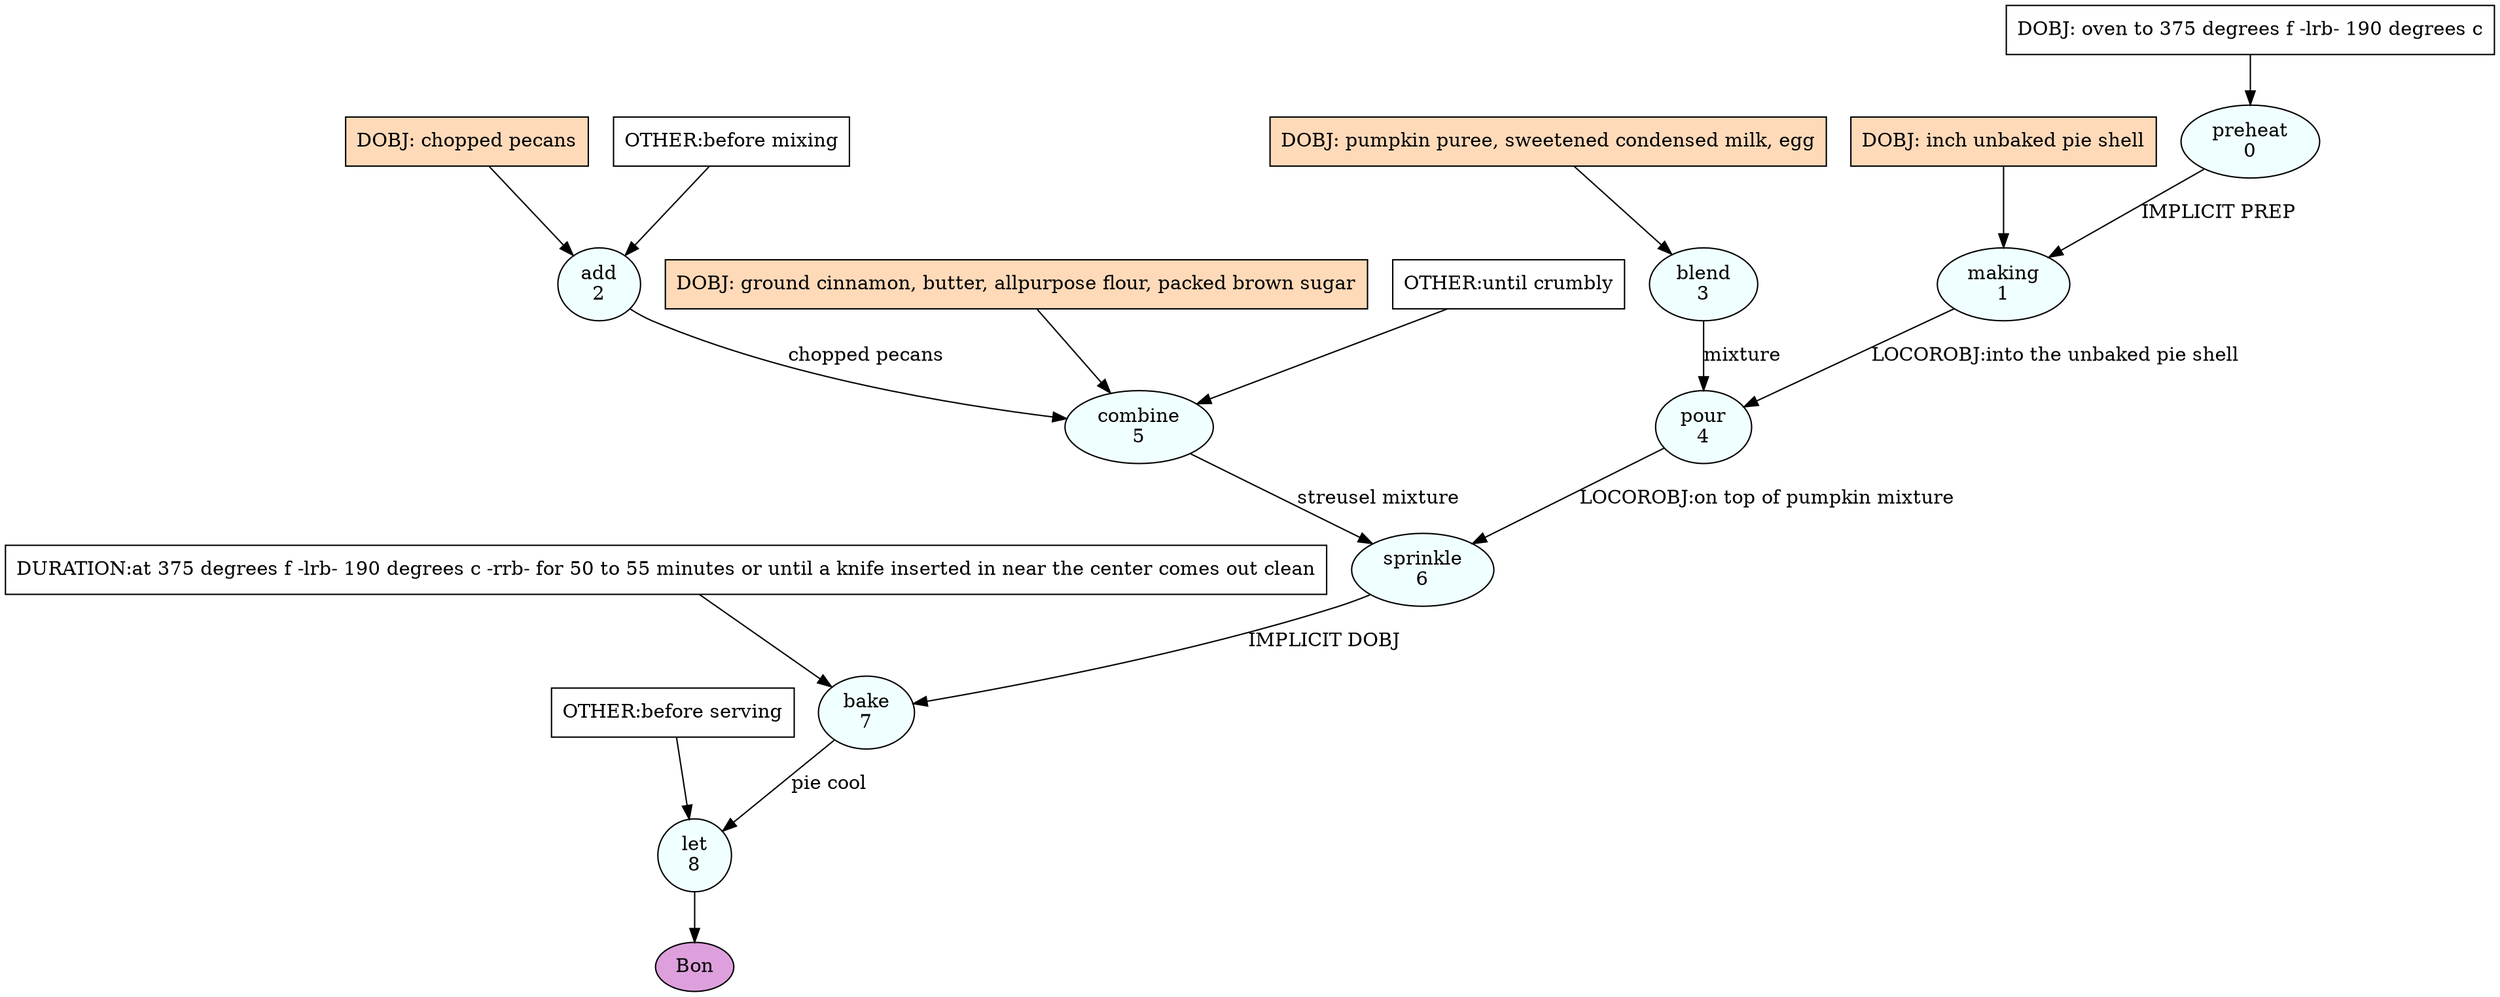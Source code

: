 digraph recipe {
E0[label="preheat
0", shape=oval, style=filled, fillcolor=azure]
E1[label="making
1", shape=oval, style=filled, fillcolor=azure]
E2[label="add
2", shape=oval, style=filled, fillcolor=azure]
E3[label="blend
3", shape=oval, style=filled, fillcolor=azure]
E4[label="pour
4", shape=oval, style=filled, fillcolor=azure]
E5[label="combine
5", shape=oval, style=filled, fillcolor=azure]
E6[label="sprinkle
6", shape=oval, style=filled, fillcolor=azure]
E7[label="bake
7", shape=oval, style=filled, fillcolor=azure]
E8[label="let
8", shape=oval, style=filled, fillcolor=azure]
D2[label="DOBJ: chopped pecans", shape=box, style=filled, fillcolor=peachpuff]
D2 -> E2
P2_0[label="OTHER:before mixing", shape=box, style=filled, fillcolor=white]
P2_0 -> E2
D0[label="DOBJ: oven to 375 degrees f -lrb- 190 degrees c", shape=box, style=filled, fillcolor=white]
D0 -> E0
D3[label="DOBJ: pumpkin puree, sweetened condensed milk, egg", shape=box, style=filled, fillcolor=peachpuff]
D3 -> E3
D1_ing[label="DOBJ: inch unbaked pie shell", shape=box, style=filled, fillcolor=peachpuff]
D1_ing -> E1
E0 -> E1 [label="IMPLICIT PREP"]
E3 -> E4 [label="mixture"]
E1 -> E4 [label="LOCOROBJ:into the unbaked pie shell"]
D5_ing[label="DOBJ: ground cinnamon, butter, allpurpose flour, packed brown sugar", shape=box, style=filled, fillcolor=peachpuff]
D5_ing -> E5
E2 -> E5 [label=" chopped pecans "]
P5_0_0[label="OTHER:until crumbly", shape=box, style=filled, fillcolor=white]
P5_0_0 -> E5
E5 -> E6 [label="streusel mixture"]
E4 -> E6 [label="LOCOROBJ:on top of pumpkin mixture"]
E6 -> E7 [label="IMPLICIT DOBJ"]
P7_0_0[label="DURATION:at 375 degrees f -lrb- 190 degrees c -rrb- for 50 to 55 minutes or until a knife inserted in near the center comes out clean", shape=box, style=filled, fillcolor=white]
P7_0_0 -> E7
E7 -> E8 [label="pie cool"]
P8_0_0[label="OTHER:before serving", shape=box, style=filled, fillcolor=white]
P8_0_0 -> E8
EOR[label="Bon", shape=oval, style=filled, fillcolor=plum]
E8 -> EOR
}
